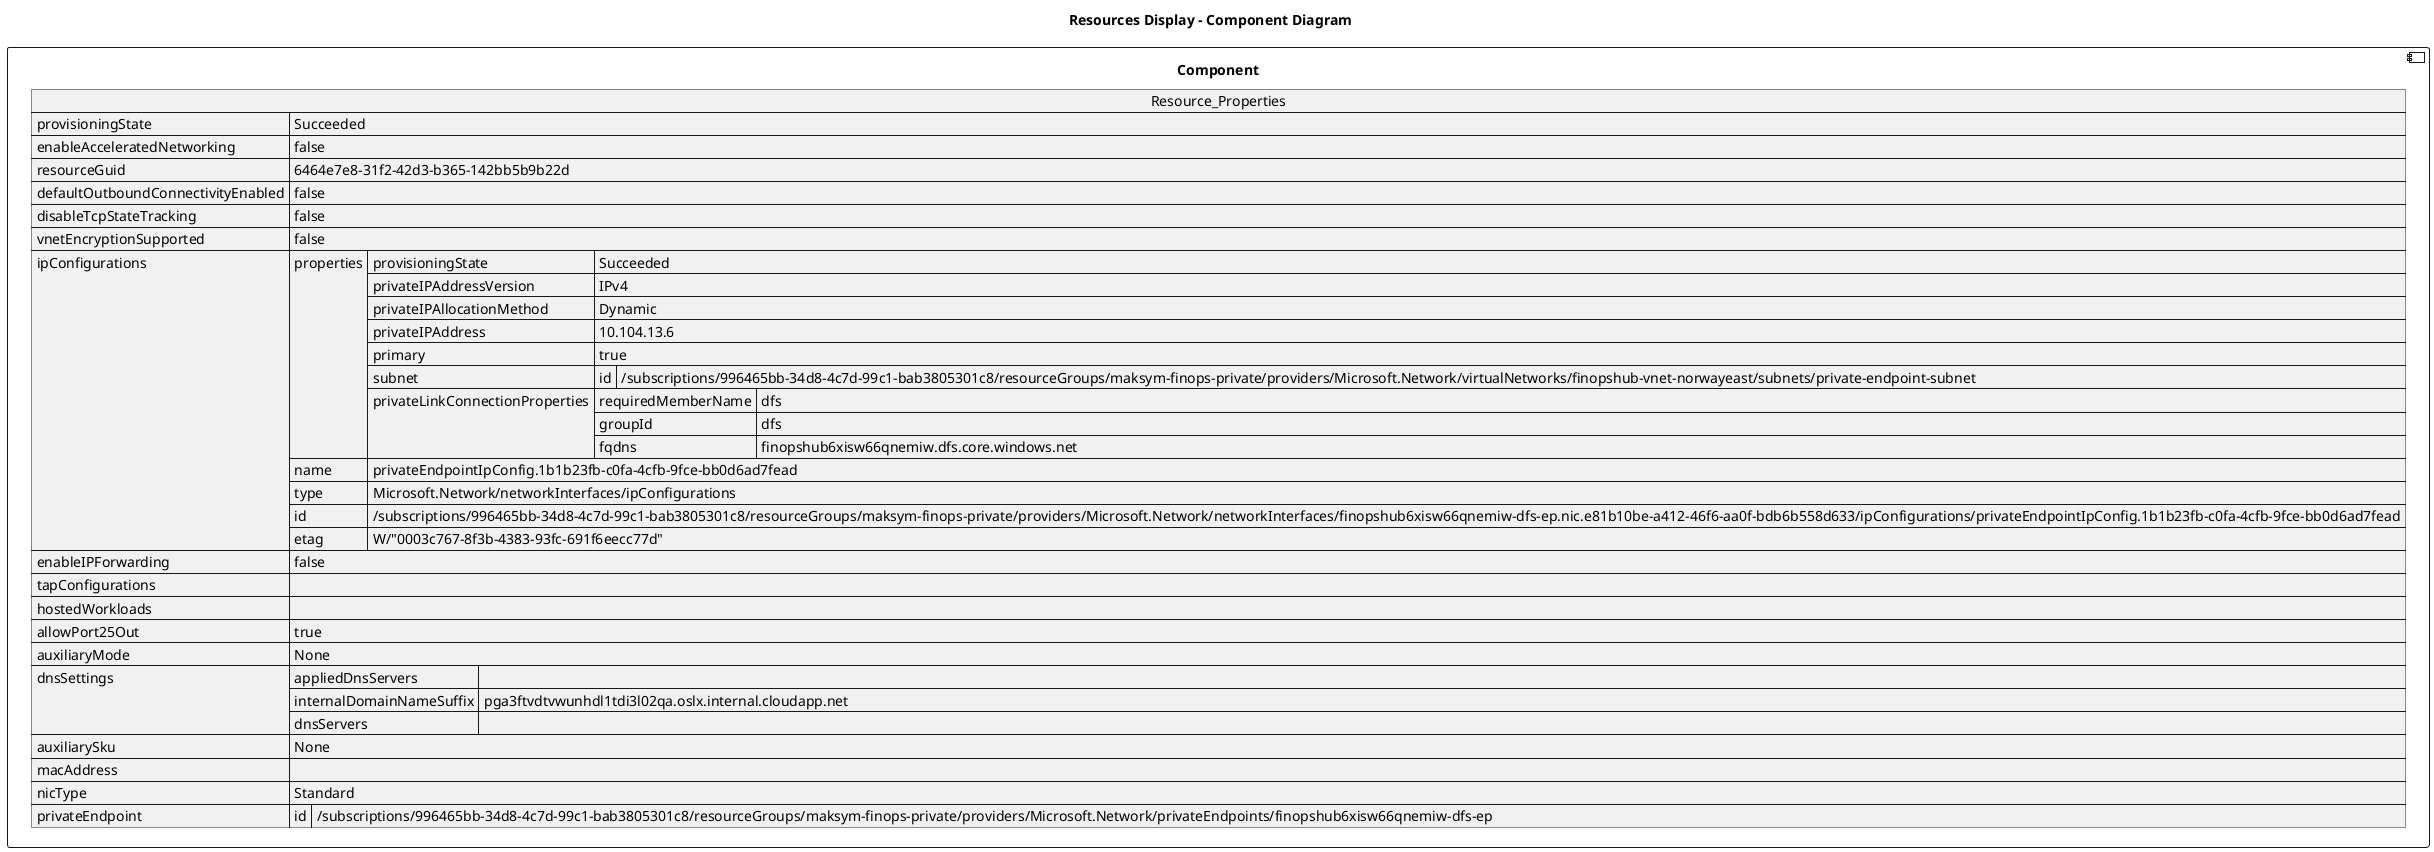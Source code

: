 @startuml

title Resources Display - Component Diagram

component Component {

json  Resource_Properties {
  "provisioningState": "Succeeded",
  "enableAcceleratedNetworking": false,
  "resourceGuid": "6464e7e8-31f2-42d3-b365-142bb5b9b22d",
  "defaultOutboundConnectivityEnabled": false,
  "disableTcpStateTracking": false,
  "vnetEncryptionSupported": false,
  "ipConfigurations": [
    {
      "properties": {
        "provisioningState": "Succeeded",
        "privateIPAddressVersion": "IPv4",
        "privateIPAllocationMethod": "Dynamic",
        "privateIPAddress": "10.104.13.6",
        "primary": true,
        "subnet": {
          "id": "/subscriptions/996465bb-34d8-4c7d-99c1-bab3805301c8/resourceGroups/maksym-finops-private/providers/Microsoft.Network/virtualNetworks/finopshub-vnet-norwayeast/subnets/private-endpoint-subnet"
        },
        "privateLinkConnectionProperties": {
          "requiredMemberName": "dfs",
          "groupId": "dfs",
          "fqdns": [
            "finopshub6xisw66qnemiw.dfs.core.windows.net"
          ]
        }
      },
      "name": "privateEndpointIpConfig.1b1b23fb-c0fa-4cfb-9fce-bb0d6ad7fead",
      "type": "Microsoft.Network/networkInterfaces/ipConfigurations",
      "id": "/subscriptions/996465bb-34d8-4c7d-99c1-bab3805301c8/resourceGroups/maksym-finops-private/providers/Microsoft.Network/networkInterfaces/finopshub6xisw66qnemiw-dfs-ep.nic.e81b10be-a412-46f6-aa0f-bdb6b558d633/ipConfigurations/privateEndpointIpConfig.1b1b23fb-c0fa-4cfb-9fce-bb0d6ad7fead",
      "etag": "W/\"0003c767-8f3b-4383-93fc-691f6eecc77d\""
    }
  ],
  "enableIPForwarding": false,
  "tapConfigurations": [],
  "hostedWorkloads": [],
  "allowPort25Out": true,
  "auxiliaryMode": "None",
  "dnsSettings": {
    "appliedDnsServers": [],
    "internalDomainNameSuffix": "pga3ftvdtvwunhdl1tdi3l02qa.oslx.internal.cloudapp.net",
    "dnsServers": []
  },
  "auxiliarySku": "None",
  "macAddress": "",
  "nicType": "Standard",
  "privateEndpoint": {
    "id": "/subscriptions/996465bb-34d8-4c7d-99c1-bab3805301c8/resourceGroups/maksym-finops-private/providers/Microsoft.Network/privateEndpoints/finopshub6xisw66qnemiw-dfs-ep"
  }
}
}
@enduml
